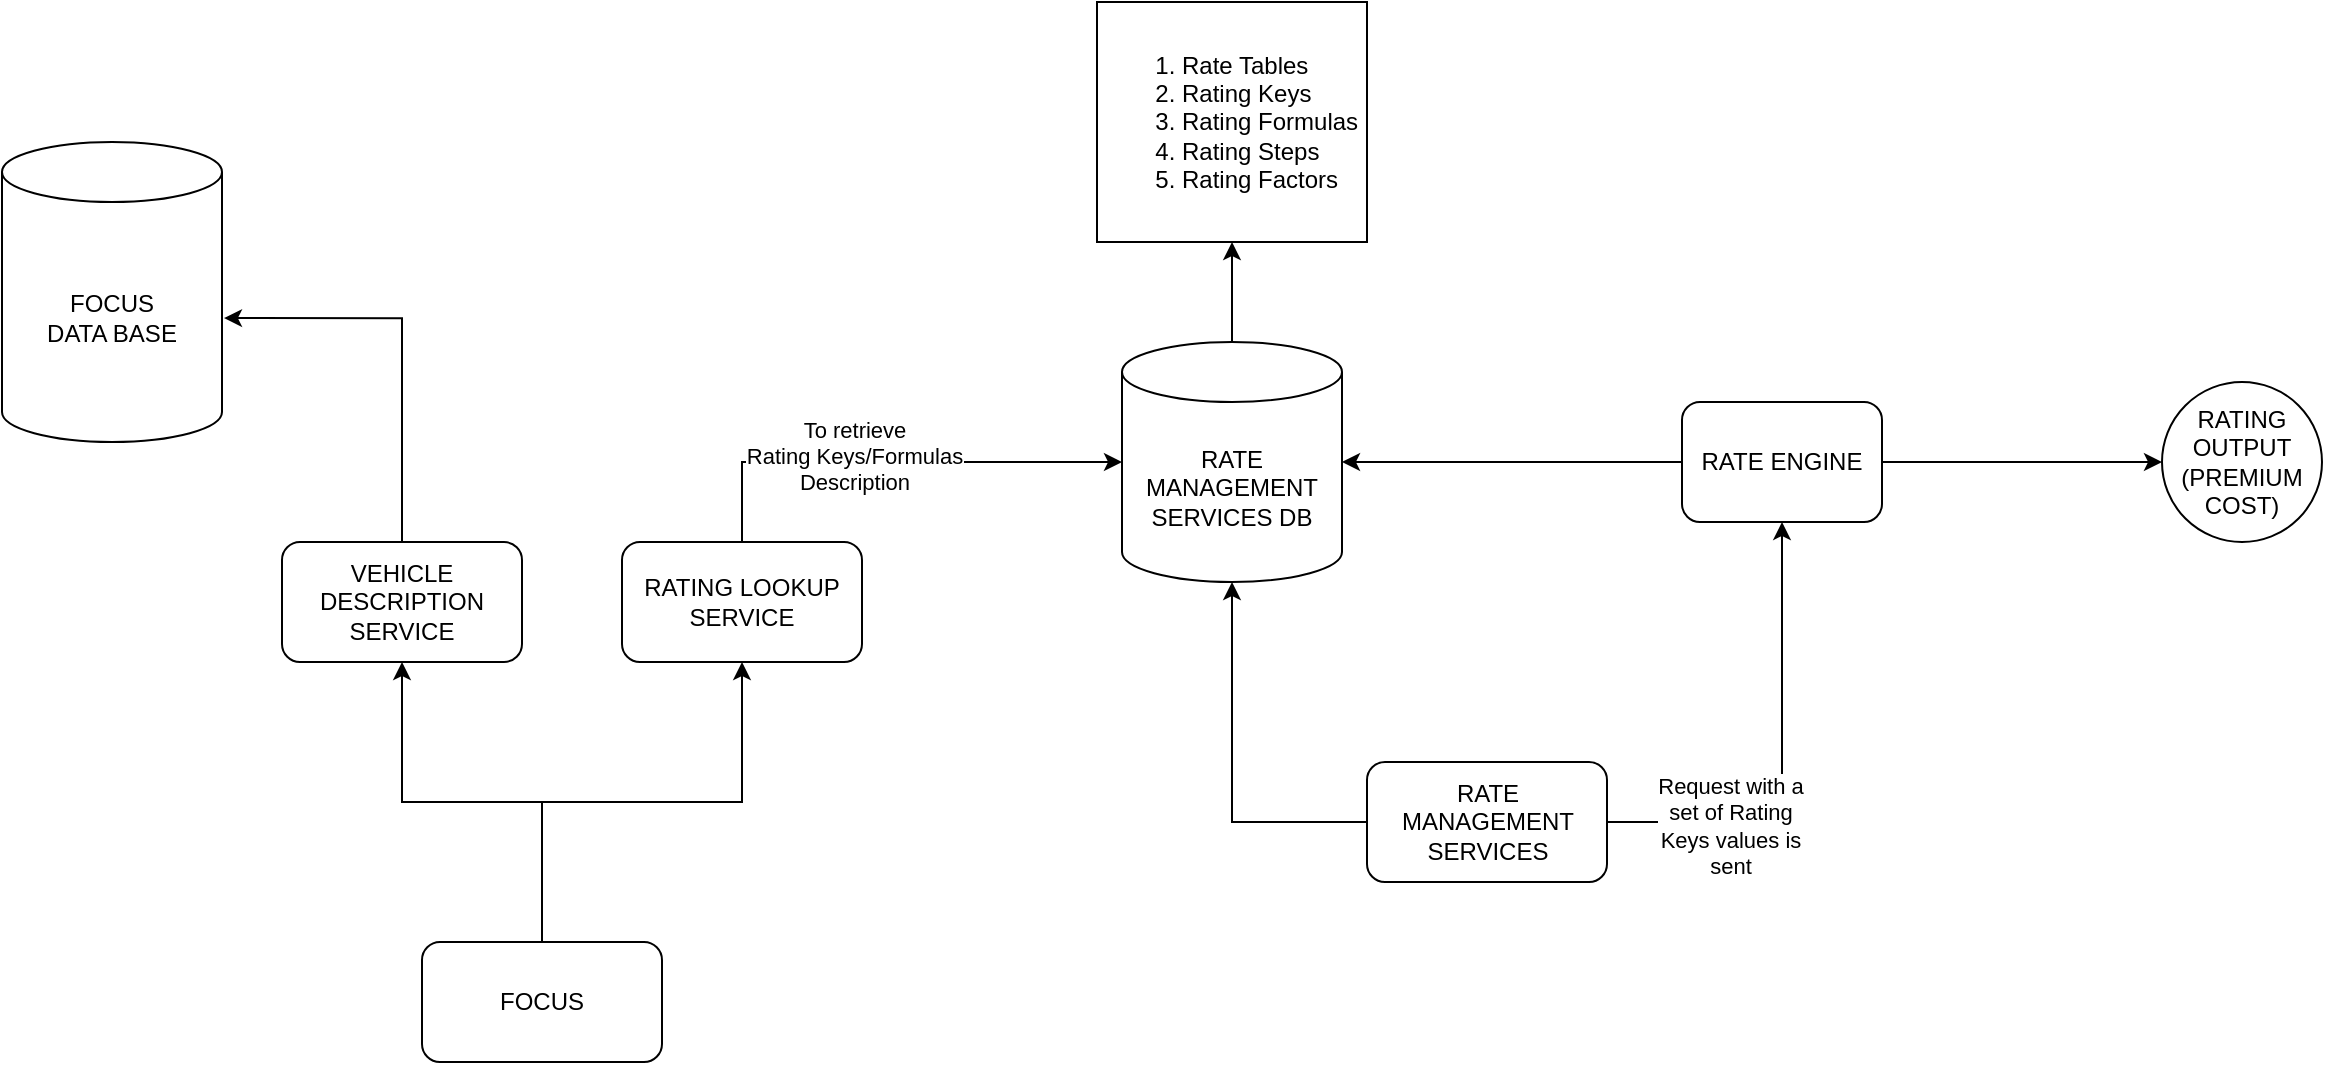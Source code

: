 <mxfile version="23.1.2" type="github">
  <diagram name="Page-1" id="5w3Jz7d-zydLKI4MpnNv">
    <mxGraphModel dx="2236" dy="1931" grid="1" gridSize="10" guides="1" tooltips="1" connect="1" arrows="1" fold="1" page="1" pageScale="1" pageWidth="850" pageHeight="1100" math="0" shadow="0">
      <root>
        <mxCell id="0" />
        <mxCell id="1" parent="0" />
        <mxCell id="0mtgPo0dhXCJ6GV9Q62t-2" value="RATE MANAGEMENT SERVICES" style="rounded=1;whiteSpace=wrap;html=1;" vertex="1" parent="1">
          <mxGeometry x="632.5" y="320" width="120" height="60" as="geometry" />
        </mxCell>
        <mxCell id="0mtgPo0dhXCJ6GV9Q62t-14" value="" style="edgeStyle=orthogonalEdgeStyle;rounded=0;orthogonalLoop=1;jettySize=auto;html=1;" edge="1" parent="1" source="0mtgPo0dhXCJ6GV9Q62t-4" target="0mtgPo0dhXCJ6GV9Q62t-13">
          <mxGeometry relative="1" as="geometry" />
        </mxCell>
        <mxCell id="0mtgPo0dhXCJ6GV9Q62t-4" value="RATE ENGINE" style="rounded=1;whiteSpace=wrap;html=1;" vertex="1" parent="1">
          <mxGeometry x="790" y="140" width="100" height="60" as="geometry" />
        </mxCell>
        <mxCell id="0mtgPo0dhXCJ6GV9Q62t-16" value="" style="edgeStyle=orthogonalEdgeStyle;rounded=0;orthogonalLoop=1;jettySize=auto;html=1;" edge="1" parent="1" source="0mtgPo0dhXCJ6GV9Q62t-5" target="0mtgPo0dhXCJ6GV9Q62t-15">
          <mxGeometry relative="1" as="geometry" />
        </mxCell>
        <mxCell id="0mtgPo0dhXCJ6GV9Q62t-5" value="RATE MANAGEMENT SERVICES DB" style="shape=cylinder3;whiteSpace=wrap;html=1;boundedLbl=1;backgroundOutline=1;size=15;" vertex="1" parent="1">
          <mxGeometry x="510" y="110" width="110" height="120" as="geometry" />
        </mxCell>
        <mxCell id="0mtgPo0dhXCJ6GV9Q62t-9" value="" style="edgeStyle=orthogonalEdgeStyle;rounded=0;orthogonalLoop=1;jettySize=auto;html=1;exitX=1;exitY=0.5;exitDx=0;exitDy=0;" edge="1" parent="1" source="0mtgPo0dhXCJ6GV9Q62t-2" target="0mtgPo0dhXCJ6GV9Q62t-4">
          <mxGeometry relative="1" as="geometry">
            <mxPoint x="1072.5" y="700" as="sourcePoint" />
          </mxGeometry>
        </mxCell>
        <mxCell id="0mtgPo0dhXCJ6GV9Q62t-27" value="Request with a&lt;br&gt;set of Rating&lt;br&gt;Keys values is&lt;br&gt;sent" style="edgeLabel;html=1;align=center;verticalAlign=middle;resizable=0;points=[];" vertex="1" connectable="0" parent="0mtgPo0dhXCJ6GV9Q62t-9">
          <mxGeometry x="-0.482" y="-2" relative="1" as="geometry">
            <mxPoint as="offset" />
          </mxGeometry>
        </mxCell>
        <mxCell id="0mtgPo0dhXCJ6GV9Q62t-13" value="RATING OUTPUT&lt;br&gt;(PREMIUM COST)" style="ellipse;whiteSpace=wrap;html=1;rounded=1;" vertex="1" parent="1">
          <mxGeometry x="1030" y="130" width="80" height="80" as="geometry" />
        </mxCell>
        <mxCell id="0mtgPo0dhXCJ6GV9Q62t-15" value="&lt;ol&gt;&lt;li&gt;Rate Tables&lt;/li&gt;&lt;li&gt;Rating Keys&lt;/li&gt;&lt;li&gt;Rating Formulas&lt;/li&gt;&lt;li&gt;Rating Steps&lt;/li&gt;&lt;li&gt;Rating Factors&lt;/li&gt;&lt;/ol&gt;" style="whiteSpace=wrap;html=1;align=left;" vertex="1" parent="1">
          <mxGeometry x="497.5" y="-60" width="135" height="120" as="geometry" />
        </mxCell>
        <mxCell id="0mtgPo0dhXCJ6GV9Q62t-21" value="" style="edgeStyle=orthogonalEdgeStyle;rounded=0;orthogonalLoop=1;jettySize=auto;html=1;" edge="1" parent="1" source="0mtgPo0dhXCJ6GV9Q62t-17" target="0mtgPo0dhXCJ6GV9Q62t-20">
          <mxGeometry relative="1" as="geometry" />
        </mxCell>
        <mxCell id="0mtgPo0dhXCJ6GV9Q62t-24" value="" style="edgeStyle=orthogonalEdgeStyle;rounded=0;orthogonalLoop=1;jettySize=auto;html=1;" edge="1" parent="1" source="0mtgPo0dhXCJ6GV9Q62t-17" target="0mtgPo0dhXCJ6GV9Q62t-23">
          <mxGeometry relative="1" as="geometry" />
        </mxCell>
        <mxCell id="0mtgPo0dhXCJ6GV9Q62t-17" value="FOCUS" style="rounded=1;whiteSpace=wrap;html=1;" vertex="1" parent="1">
          <mxGeometry x="160" y="410" width="120" height="60" as="geometry" />
        </mxCell>
        <mxCell id="0mtgPo0dhXCJ6GV9Q62t-18" style="edgeStyle=orthogonalEdgeStyle;rounded=0;orthogonalLoop=1;jettySize=auto;html=1;exitX=0;exitY=0.5;exitDx=0;exitDy=0;entryX=1;entryY=0.5;entryDx=0;entryDy=0;entryPerimeter=0;" edge="1" parent="1" source="0mtgPo0dhXCJ6GV9Q62t-4" target="0mtgPo0dhXCJ6GV9Q62t-5">
          <mxGeometry relative="1" as="geometry" />
        </mxCell>
        <mxCell id="0mtgPo0dhXCJ6GV9Q62t-19" style="edgeStyle=orthogonalEdgeStyle;rounded=0;orthogonalLoop=1;jettySize=auto;html=1;exitX=0;exitY=0.5;exitDx=0;exitDy=0;entryX=0.5;entryY=1;entryDx=0;entryDy=0;entryPerimeter=0;" edge="1" parent="1" source="0mtgPo0dhXCJ6GV9Q62t-2" target="0mtgPo0dhXCJ6GV9Q62t-5">
          <mxGeometry relative="1" as="geometry" />
        </mxCell>
        <mxCell id="0mtgPo0dhXCJ6GV9Q62t-20" value="VEHICLE DESCRIPTION SERVICE" style="whiteSpace=wrap;html=1;rounded=1;" vertex="1" parent="1">
          <mxGeometry x="90" y="210" width="120" height="60" as="geometry" />
        </mxCell>
        <mxCell id="0mtgPo0dhXCJ6GV9Q62t-23" value="RATING LOOKUP SERVICE" style="rounded=1;whiteSpace=wrap;html=1;" vertex="1" parent="1">
          <mxGeometry x="260" y="210" width="120" height="60" as="geometry" />
        </mxCell>
        <mxCell id="0mtgPo0dhXCJ6GV9Q62t-25" style="edgeStyle=orthogonalEdgeStyle;rounded=0;orthogonalLoop=1;jettySize=auto;html=1;exitX=0.5;exitY=0;exitDx=0;exitDy=0;entryX=0;entryY=0.5;entryDx=0;entryDy=0;entryPerimeter=0;" edge="1" parent="1" source="0mtgPo0dhXCJ6GV9Q62t-23" target="0mtgPo0dhXCJ6GV9Q62t-5">
          <mxGeometry relative="1" as="geometry" />
        </mxCell>
        <mxCell id="0mtgPo0dhXCJ6GV9Q62t-26" value="To retrieve &lt;br&gt;Rating Keys/Formulas &lt;br&gt;Description" style="edgeLabel;html=1;align=center;verticalAlign=middle;resizable=0;points=[];" vertex="1" connectable="0" parent="0mtgPo0dhXCJ6GV9Q62t-25">
          <mxGeometry x="-0.168" y="3" relative="1" as="geometry">
            <mxPoint as="offset" />
          </mxGeometry>
        </mxCell>
        <mxCell id="0mtgPo0dhXCJ6GV9Q62t-29" value="FOCUS&lt;br&gt;DATA BASE" style="shape=cylinder3;whiteSpace=wrap;html=1;boundedLbl=1;backgroundOutline=1;size=15;" vertex="1" parent="1">
          <mxGeometry x="-50" y="10" width="110" height="150" as="geometry" />
        </mxCell>
        <mxCell id="0mtgPo0dhXCJ6GV9Q62t-30" style="edgeStyle=orthogonalEdgeStyle;rounded=0;orthogonalLoop=1;jettySize=auto;html=1;exitX=0.5;exitY=0;exitDx=0;exitDy=0;entryX=1.009;entryY=0.587;entryDx=0;entryDy=0;entryPerimeter=0;" edge="1" parent="1" source="0mtgPo0dhXCJ6GV9Q62t-20" target="0mtgPo0dhXCJ6GV9Q62t-29">
          <mxGeometry relative="1" as="geometry" />
        </mxCell>
      </root>
    </mxGraphModel>
  </diagram>
</mxfile>
